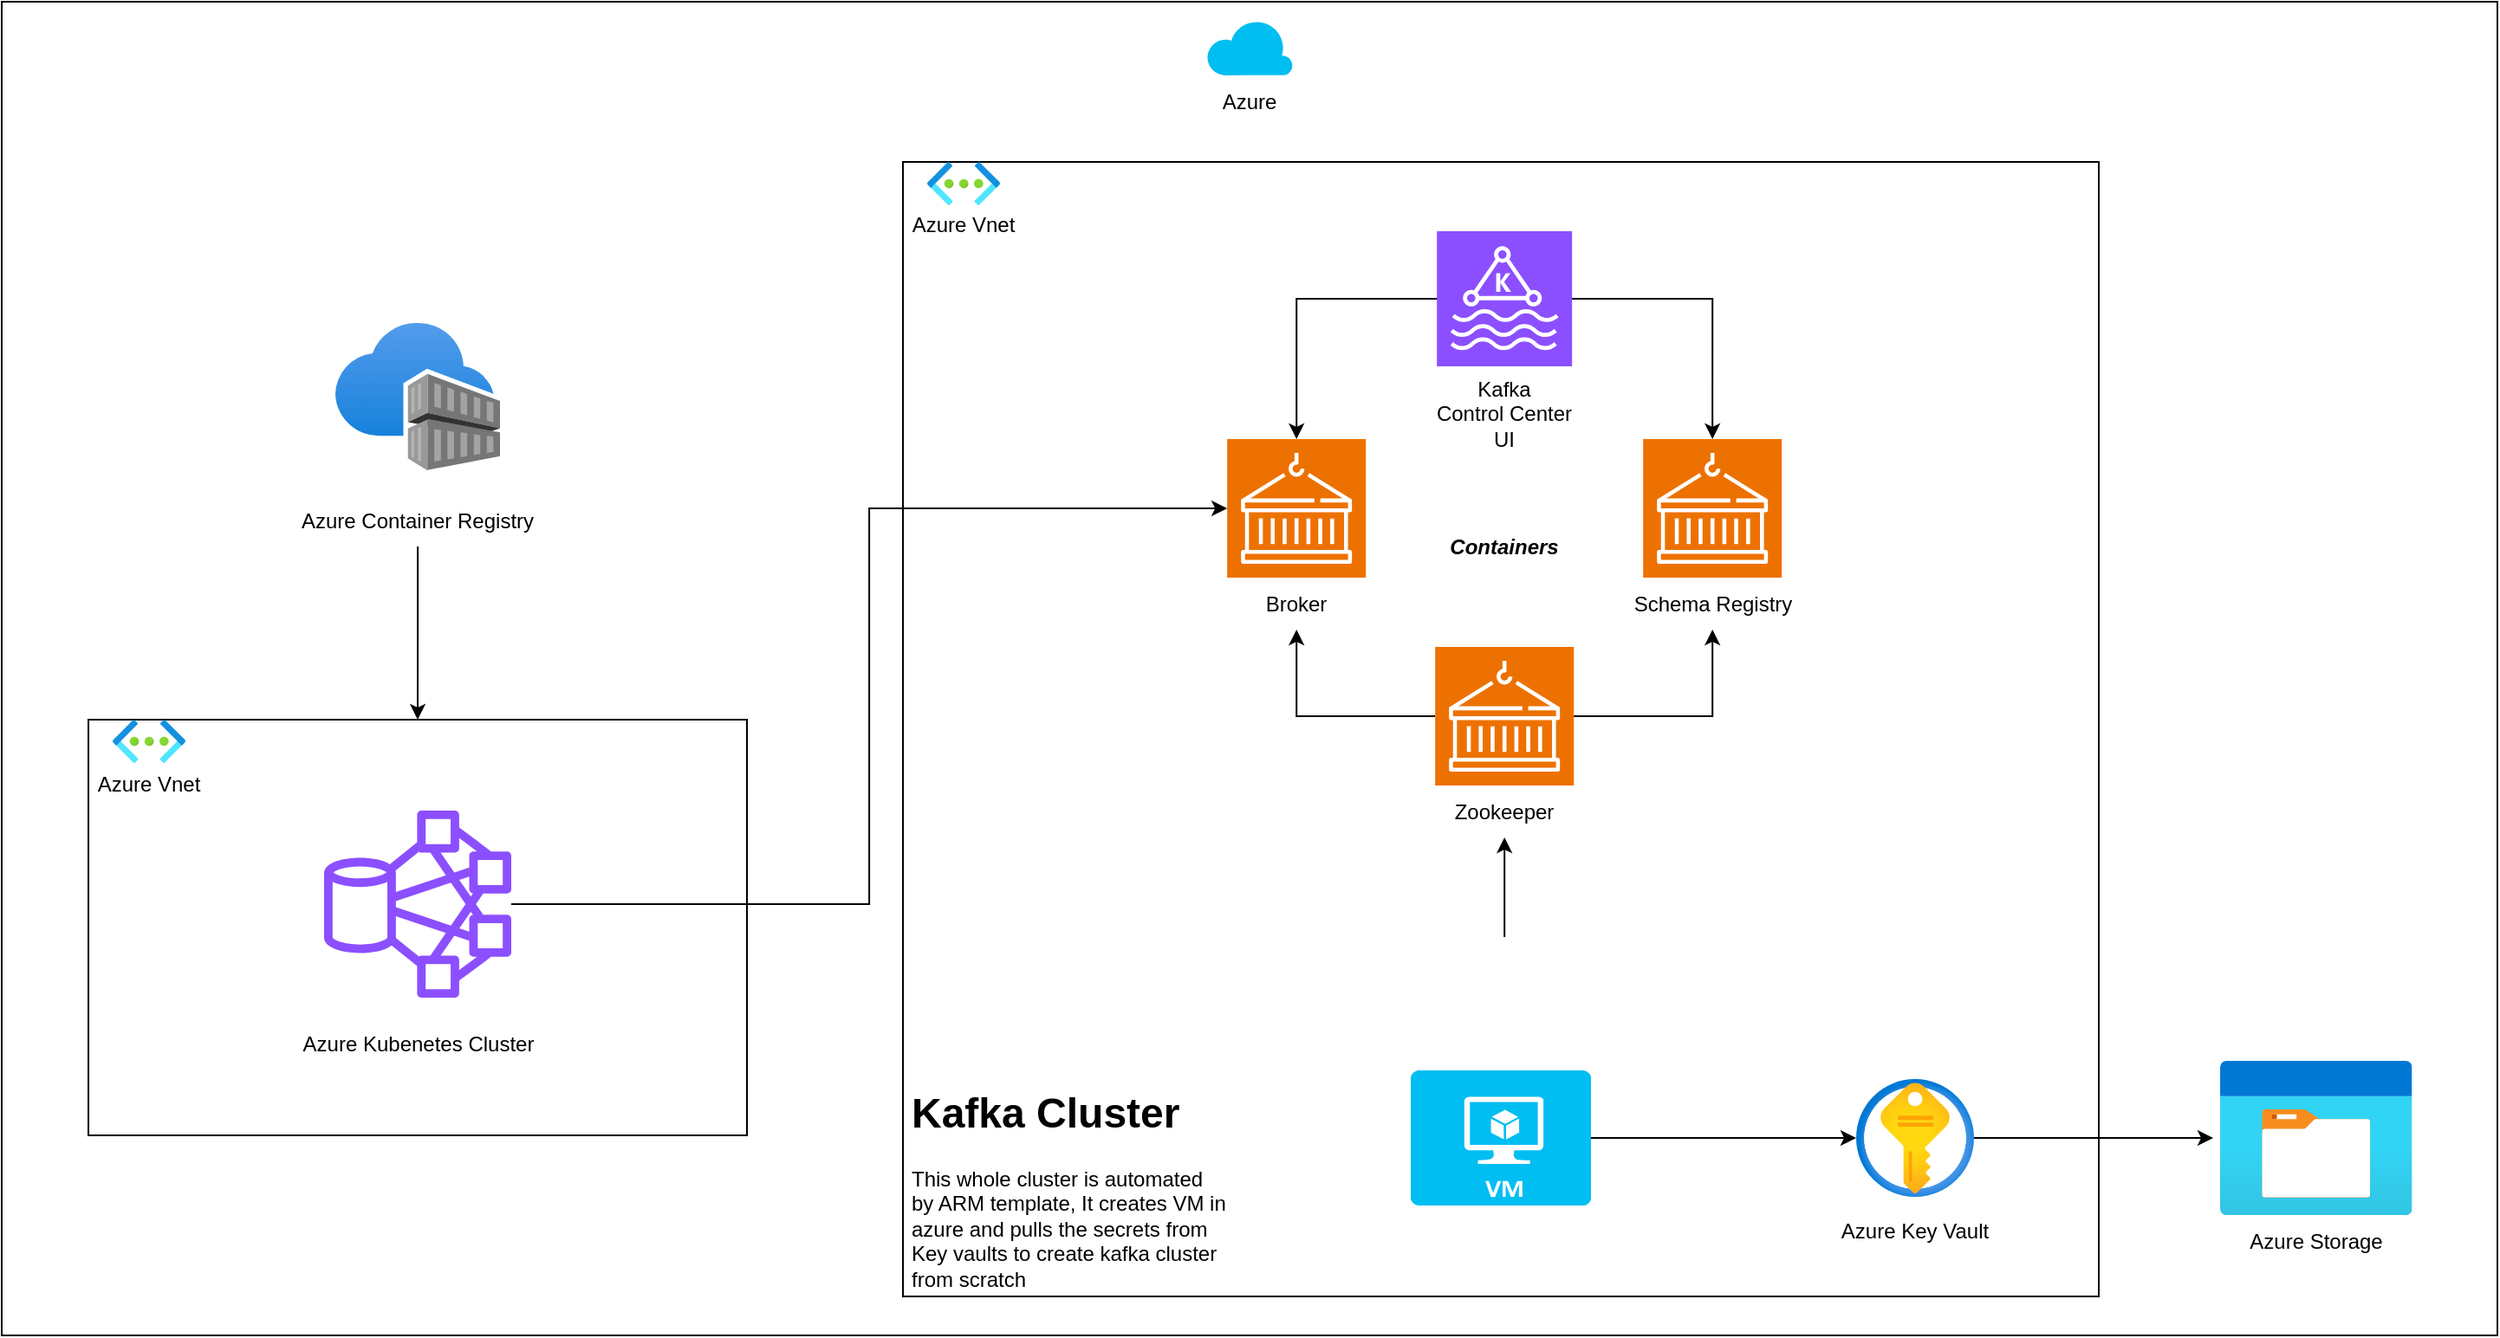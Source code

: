 <mxfile version="22.0.4" type="device">
  <diagram name="Page-1" id="mg95jLMLw5ql-1a_2tGl">
    <mxGraphModel dx="2924" dy="750" grid="1" gridSize="10" guides="1" tooltips="1" connect="1" arrows="1" fold="1" page="1" pageScale="1" pageWidth="850" pageHeight="1100" math="0" shadow="0">
      <root>
        <mxCell id="0" />
        <mxCell id="1" parent="0" />
        <mxCell id="VwrZtHJSBFpIykKKH3eD-1" value="" style="rounded=0;whiteSpace=wrap;html=1;" parent="1" vertex="1">
          <mxGeometry x="-40" y="440" width="1440" height="770" as="geometry" />
        </mxCell>
        <mxCell id="VwrZtHJSBFpIykKKH3eD-59" value="" style="image;aspect=fixed;html=1;points=[];align=center;fontSize=12;image=img/lib/azure2/containers/Container_Registries.svg;" parent="1" vertex="1">
          <mxGeometry x="152.49" y="625.5" width="95.03" height="85.25" as="geometry" />
        </mxCell>
        <mxCell id="VwrZtHJSBFpIykKKH3eD-78" style="edgeStyle=orthogonalEdgeStyle;rounded=0;orthogonalLoop=1;jettySize=auto;html=1;" parent="1" source="VwrZtHJSBFpIykKKH3eD-60" target="VwrZtHJSBFpIykKKH3eD-80" edge="1">
          <mxGeometry relative="1" as="geometry">
            <mxPoint x="200" y="834.5" as="targetPoint" />
          </mxGeometry>
        </mxCell>
        <mxCell id="VwrZtHJSBFpIykKKH3eD-60" value="Azure Container Registry" style="text;html=1;strokeColor=none;fillColor=none;align=center;verticalAlign=middle;whiteSpace=wrap;rounded=0;" parent="1" vertex="1">
          <mxGeometry x="121.25" y="724.5" width="157.51" height="30" as="geometry" />
        </mxCell>
        <mxCell id="VwrZtHJSBFpIykKKH3eD-80" value="" style="rounded=0;whiteSpace=wrap;html=1;" parent="1" vertex="1">
          <mxGeometry x="10" y="854.5" width="380" height="240" as="geometry" />
        </mxCell>
        <mxCell id="VwrZtHJSBFpIykKKH3eD-81" value="" style="sketch=0;outlineConnect=0;fontColor=#232F3E;gradientColor=none;fillColor=#8C4FFF;strokeColor=none;dashed=0;verticalLabelPosition=bottom;verticalAlign=top;align=center;html=1;fontSize=12;fontStyle=0;aspect=fixed;pointerEvents=1;shape=mxgraph.aws4.hdfs_cluster;" parent="1" vertex="1">
          <mxGeometry x="146" y="907" width="108" height="108" as="geometry" />
        </mxCell>
        <mxCell id="VwrZtHJSBFpIykKKH3eD-82" value="Azure Kubenetes Cluster" style="text;html=1;strokeColor=none;fillColor=none;align=center;verticalAlign=middle;whiteSpace=wrap;rounded=0;" parent="1" vertex="1">
          <mxGeometry x="127.5" y="1027" width="145" height="30" as="geometry" />
        </mxCell>
        <mxCell id="VwrZtHJSBFpIykKKH3eD-83" value="Azure Vnet" style="text;html=1;strokeColor=none;fillColor=none;align=center;verticalAlign=middle;whiteSpace=wrap;rounded=0;" parent="1" vertex="1">
          <mxGeometry x="10" y="877" width="70" height="30" as="geometry" />
        </mxCell>
        <mxCell id="VwrZtHJSBFpIykKKH3eD-84" value="" style="image;aspect=fixed;html=1;points=[];align=center;fontSize=12;image=img/lib/azure2/networking/Virtual_Networks.svg;" parent="1" vertex="1">
          <mxGeometry x="24.06" y="854.5" width="41.88" height="25" as="geometry" />
        </mxCell>
        <mxCell id="bJyVea2yUifCiPllGoes-1" value="" style="rounded=0;whiteSpace=wrap;html=1;glass=0;shadow=0;" vertex="1" parent="1">
          <mxGeometry x="480" y="532.5" width="690" height="655" as="geometry" />
        </mxCell>
        <mxCell id="bJyVea2yUifCiPllGoes-2" value="Azure Vnet" style="text;html=1;strokeColor=none;fillColor=none;align=center;verticalAlign=middle;whiteSpace=wrap;rounded=0;" vertex="1" parent="1">
          <mxGeometry x="480" y="552.5" width="70" height="32.5" as="geometry" />
        </mxCell>
        <mxCell id="bJyVea2yUifCiPllGoes-3" value="" style="image;aspect=fixed;html=1;points=[];align=center;fontSize=12;image=img/lib/azure2/networking/Virtual_Networks.svg;" vertex="1" parent="1">
          <mxGeometry x="494.06" y="532.5" width="41.88" height="25" as="geometry" />
        </mxCell>
        <mxCell id="bJyVea2yUifCiPllGoes-57" style="edgeStyle=orthogonalEdgeStyle;rounded=0;orthogonalLoop=1;jettySize=auto;html=1;" edge="1" parent="1" source="bJyVea2yUifCiPllGoes-5" target="bJyVea2yUifCiPllGoes-6">
          <mxGeometry relative="1" as="geometry" />
        </mxCell>
        <mxCell id="bJyVea2yUifCiPllGoes-5" value="" style="verticalLabelPosition=bottom;html=1;verticalAlign=top;align=center;strokeColor=none;fillColor=#00BEF2;shape=mxgraph.azure.virtual_machine;" vertex="1" parent="1">
          <mxGeometry x="773" y="1057" width="104" height="78" as="geometry" />
        </mxCell>
        <mxCell id="bJyVea2yUifCiPllGoes-6" value="" style="image;aspect=fixed;html=1;points=[];align=center;fontSize=12;image=img/lib/azure2/security/Key_Vaults.svg;" vertex="1" parent="1">
          <mxGeometry x="1030" y="1062" width="68" height="68" as="geometry" />
        </mxCell>
        <mxCell id="bJyVea2yUifCiPllGoes-7" value="" style="image;aspect=fixed;html=1;points=[];align=center;fontSize=12;image=img/lib/azure2/general/Storage_Container.svg;" vertex="1" parent="1">
          <mxGeometry x="1240" y="1051" width="110.77" height="90" as="geometry" />
        </mxCell>
        <mxCell id="bJyVea2yUifCiPllGoes-25" style="edgeStyle=orthogonalEdgeStyle;rounded=0;orthogonalLoop=1;jettySize=auto;html=1;entryX=0.5;entryY=1;entryDx=0;entryDy=0;" edge="1" parent="1" source="bJyVea2yUifCiPllGoes-10" target="bJyVea2yUifCiPllGoes-19">
          <mxGeometry relative="1" as="geometry" />
        </mxCell>
        <mxCell id="bJyVea2yUifCiPllGoes-26" style="edgeStyle=orthogonalEdgeStyle;rounded=0;orthogonalLoop=1;jettySize=auto;html=1;entryX=0.5;entryY=1;entryDx=0;entryDy=0;" edge="1" parent="1" source="bJyVea2yUifCiPllGoes-10" target="bJyVea2yUifCiPllGoes-21">
          <mxGeometry relative="1" as="geometry" />
        </mxCell>
        <mxCell id="bJyVea2yUifCiPllGoes-10" value="" style="sketch=0;points=[[0,0,0],[0.25,0,0],[0.5,0,0],[0.75,0,0],[1,0,0],[0,1,0],[0.25,1,0],[0.5,1,0],[0.75,1,0],[1,1,0],[0,0.25,0],[0,0.5,0],[0,0.75,0],[1,0.25,0],[1,0.5,0],[1,0.75,0]];outlineConnect=0;fontColor=#232F3E;fillColor=#ED7100;strokeColor=#ffffff;dashed=0;verticalLabelPosition=bottom;verticalAlign=top;align=center;html=1;fontSize=12;fontStyle=0;aspect=fixed;shape=mxgraph.aws4.resourceIcon;resIcon=mxgraph.aws4.containers;" vertex="1" parent="1">
          <mxGeometry x="787.09" y="812.5" width="80" height="80" as="geometry" />
        </mxCell>
        <mxCell id="bJyVea2yUifCiPllGoes-55" style="edgeStyle=orthogonalEdgeStyle;rounded=0;orthogonalLoop=1;jettySize=auto;html=1;entryX=0.5;entryY=1;entryDx=0;entryDy=0;" edge="1" parent="1" source="bJyVea2yUifCiPllGoes-14" target="bJyVea2yUifCiPllGoes-17">
          <mxGeometry relative="1" as="geometry" />
        </mxCell>
        <mxCell id="bJyVea2yUifCiPllGoes-14" value="" style="shape=image;html=1;verticalAlign=top;verticalLabelPosition=bottom;labelBackgroundColor=#ffffff;imageAspect=0;aspect=fixed;image=https://cdn0.iconfinder.com/data/icons/social-media-2104/24/social_media_social_media_logo_docker-128.png" vertex="1" parent="1">
          <mxGeometry x="795.09" y="980" width="64" height="64" as="geometry" />
        </mxCell>
        <mxCell id="bJyVea2yUifCiPllGoes-17" value="Zookeeper" style="text;html=1;strokeColor=none;fillColor=none;align=center;verticalAlign=middle;whiteSpace=wrap;rounded=0;" vertex="1" parent="1">
          <mxGeometry x="797.09" y="892.5" width="60" height="30" as="geometry" />
        </mxCell>
        <mxCell id="bJyVea2yUifCiPllGoes-18" value="" style="sketch=0;points=[[0,0,0],[0.25,0,0],[0.5,0,0],[0.75,0,0],[1,0,0],[0,1,0],[0.25,1,0],[0.5,1,0],[0.75,1,0],[1,1,0],[0,0.25,0],[0,0.5,0],[0,0.75,0],[1,0.25,0],[1,0.5,0],[1,0.75,0]];outlineConnect=0;fontColor=#232F3E;fillColor=#ED7100;strokeColor=#ffffff;dashed=0;verticalLabelPosition=bottom;verticalAlign=top;align=center;html=1;fontSize=12;fontStyle=0;aspect=fixed;shape=mxgraph.aws4.resourceIcon;resIcon=mxgraph.aws4.containers;" vertex="1" parent="1">
          <mxGeometry x="667.09" y="692.5" width="80" height="80" as="geometry" />
        </mxCell>
        <mxCell id="bJyVea2yUifCiPllGoes-19" value="Broker" style="text;html=1;strokeColor=none;fillColor=none;align=center;verticalAlign=middle;whiteSpace=wrap;rounded=0;" vertex="1" parent="1">
          <mxGeometry x="662.09" y="772.5" width="90" height="30" as="geometry" />
        </mxCell>
        <mxCell id="bJyVea2yUifCiPllGoes-20" value="" style="sketch=0;points=[[0,0,0],[0.25,0,0],[0.5,0,0],[0.75,0,0],[1,0,0],[0,1,0],[0.25,1,0],[0.5,1,0],[0.75,1,0],[1,1,0],[0,0.25,0],[0,0.5,0],[0,0.75,0],[1,0.25,0],[1,0.5,0],[1,0.75,0]];outlineConnect=0;fontColor=#232F3E;fillColor=#ED7100;strokeColor=#ffffff;dashed=0;verticalLabelPosition=bottom;verticalAlign=top;align=center;html=1;fontSize=12;fontStyle=0;aspect=fixed;shape=mxgraph.aws4.resourceIcon;resIcon=mxgraph.aws4.containers;" vertex="1" parent="1">
          <mxGeometry x="907.09" y="692.5" width="80" height="80" as="geometry" />
        </mxCell>
        <mxCell id="bJyVea2yUifCiPllGoes-21" value="Schema Registry" style="text;html=1;strokeColor=none;fillColor=none;align=center;verticalAlign=middle;whiteSpace=wrap;rounded=0;" vertex="1" parent="1">
          <mxGeometry x="895.64" y="772.5" width="102.91" height="30" as="geometry" />
        </mxCell>
        <mxCell id="bJyVea2yUifCiPllGoes-28" style="edgeStyle=orthogonalEdgeStyle;rounded=0;orthogonalLoop=1;jettySize=auto;html=1;" edge="1" parent="1" source="bJyVea2yUifCiPllGoes-23" target="bJyVea2yUifCiPllGoes-18">
          <mxGeometry relative="1" as="geometry" />
        </mxCell>
        <mxCell id="bJyVea2yUifCiPllGoes-23" value="" style="sketch=0;points=[[0,0,0],[0.25,0,0],[0.5,0,0],[0.75,0,0],[1,0,0],[0,1,0],[0.25,1,0],[0.5,1,0],[0.75,1,0],[1,1,0],[0,0.25,0],[0,0.5,0],[0,0.75,0],[1,0.25,0],[1,0.5,0],[1,0.75,0]];outlineConnect=0;fontColor=#232F3E;fillColor=#8C4FFF;strokeColor=#ffffff;dashed=0;verticalLabelPosition=bottom;verticalAlign=top;align=center;html=1;fontSize=12;fontStyle=0;aspect=fixed;shape=mxgraph.aws4.resourceIcon;resIcon=mxgraph.aws4.managed_streaming_for_kafka;" vertex="1" parent="1">
          <mxGeometry x="788.09" y="572.5" width="78" height="78" as="geometry" />
        </mxCell>
        <mxCell id="bJyVea2yUifCiPllGoes-24" value="Kafka&lt;br&gt;Control Center UI" style="text;html=1;strokeColor=none;fillColor=none;align=center;verticalAlign=middle;whiteSpace=wrap;rounded=0;" vertex="1" parent="1">
          <mxGeometry x="782.09" y="662.5" width="90" height="30" as="geometry" />
        </mxCell>
        <mxCell id="bJyVea2yUifCiPllGoes-29" style="edgeStyle=orthogonalEdgeStyle;rounded=0;orthogonalLoop=1;jettySize=auto;html=1;entryX=0.5;entryY=0;entryDx=0;entryDy=0;entryPerimeter=0;" edge="1" parent="1" source="bJyVea2yUifCiPllGoes-23" target="bJyVea2yUifCiPllGoes-20">
          <mxGeometry relative="1" as="geometry" />
        </mxCell>
        <mxCell id="bJyVea2yUifCiPllGoes-54" style="edgeStyle=orthogonalEdgeStyle;rounded=0;orthogonalLoop=1;jettySize=auto;html=1;entryX=0;entryY=0.5;entryDx=0;entryDy=0;entryPerimeter=0;" edge="1" parent="1" source="VwrZtHJSBFpIykKKH3eD-81" target="bJyVea2yUifCiPllGoes-18">
          <mxGeometry relative="1" as="geometry" />
        </mxCell>
        <mxCell id="bJyVea2yUifCiPllGoes-58" style="edgeStyle=orthogonalEdgeStyle;rounded=0;orthogonalLoop=1;jettySize=auto;html=1;entryX=-0.036;entryY=0.5;entryDx=0;entryDy=0;entryPerimeter=0;" edge="1" parent="1" source="bJyVea2yUifCiPllGoes-6" target="bJyVea2yUifCiPllGoes-7">
          <mxGeometry relative="1" as="geometry" />
        </mxCell>
        <mxCell id="bJyVea2yUifCiPllGoes-59" value="Azure Key Vault" style="text;html=1;strokeColor=none;fillColor=none;align=center;verticalAlign=middle;whiteSpace=wrap;rounded=0;" vertex="1" parent="1">
          <mxGeometry x="1016" y="1135" width="96" height="30" as="geometry" />
        </mxCell>
        <mxCell id="bJyVea2yUifCiPllGoes-60" value="Azure Storage" style="text;html=1;strokeColor=none;fillColor=none;align=center;verticalAlign=middle;whiteSpace=wrap;rounded=0;" vertex="1" parent="1">
          <mxGeometry x="1252.69" y="1141" width="85.39" height="30" as="geometry" />
        </mxCell>
        <mxCell id="bJyVea2yUifCiPllGoes-63" value="" style="verticalLabelPosition=bottom;html=1;verticalAlign=top;align=center;strokeColor=none;fillColor=#00BEF2;shape=mxgraph.azure.cloud;" vertex="1" parent="1">
          <mxGeometry x="655" y="450" width="50" height="32.5" as="geometry" />
        </mxCell>
        <mxCell id="bJyVea2yUifCiPllGoes-64" value="Azure" style="text;html=1;strokeColor=none;fillColor=none;align=center;verticalAlign=middle;whiteSpace=wrap;rounded=0;" vertex="1" parent="1">
          <mxGeometry x="650" y="482.5" width="60" height="30" as="geometry" />
        </mxCell>
        <mxCell id="bJyVea2yUifCiPllGoes-65" value="&lt;h1&gt;Kafka Cluster&lt;/h1&gt;&lt;p&gt;This whole cluster is automated by ARM template, It creates VM in azure and pulls the secrets from Key vaults to create kafka cluster from scratch&lt;/p&gt;" style="text;html=1;strokeColor=none;fillColor=none;spacing=5;spacingTop=-20;whiteSpace=wrap;overflow=hidden;rounded=0;" vertex="1" parent="1">
          <mxGeometry x="480" y="1062" width="190" height="120" as="geometry" />
        </mxCell>
        <mxCell id="bJyVea2yUifCiPllGoes-67" value="Containers" style="text;html=1;strokeColor=none;fillColor=none;align=center;verticalAlign=middle;whiteSpace=wrap;rounded=0;fontStyle=3" vertex="1" parent="1">
          <mxGeometry x="797.09" y="740" width="60" height="30" as="geometry" />
        </mxCell>
      </root>
    </mxGraphModel>
  </diagram>
</mxfile>
